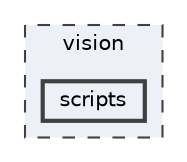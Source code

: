 digraph "vision/scripts"
{
 // LATEX_PDF_SIZE
  bgcolor="transparent";
  edge [fontname=Helvetica,fontsize=10,labelfontname=Helvetica,labelfontsize=10];
  node [fontname=Helvetica,fontsize=10,shape=box,height=0.2,width=0.4];
  compound=true
  subgraph clusterdir_094696d64bf9042e34c4ff3938c71239 {
    graph [ bgcolor="#edf0f7", pencolor="grey25", label="vision", fontname=Helvetica,fontsize=10 style="filled,dashed", URL="dir_094696d64bf9042e34c4ff3938c71239.html",tooltip=""]
  dir_7d52e4576b6bb1f79b3f02eb597b58d7 [label="scripts", fillcolor="#edf0f7", color="grey25", style="filled,bold", URL="dir_7d52e4576b6bb1f79b3f02eb597b58d7.html",tooltip=""];
  }
}
